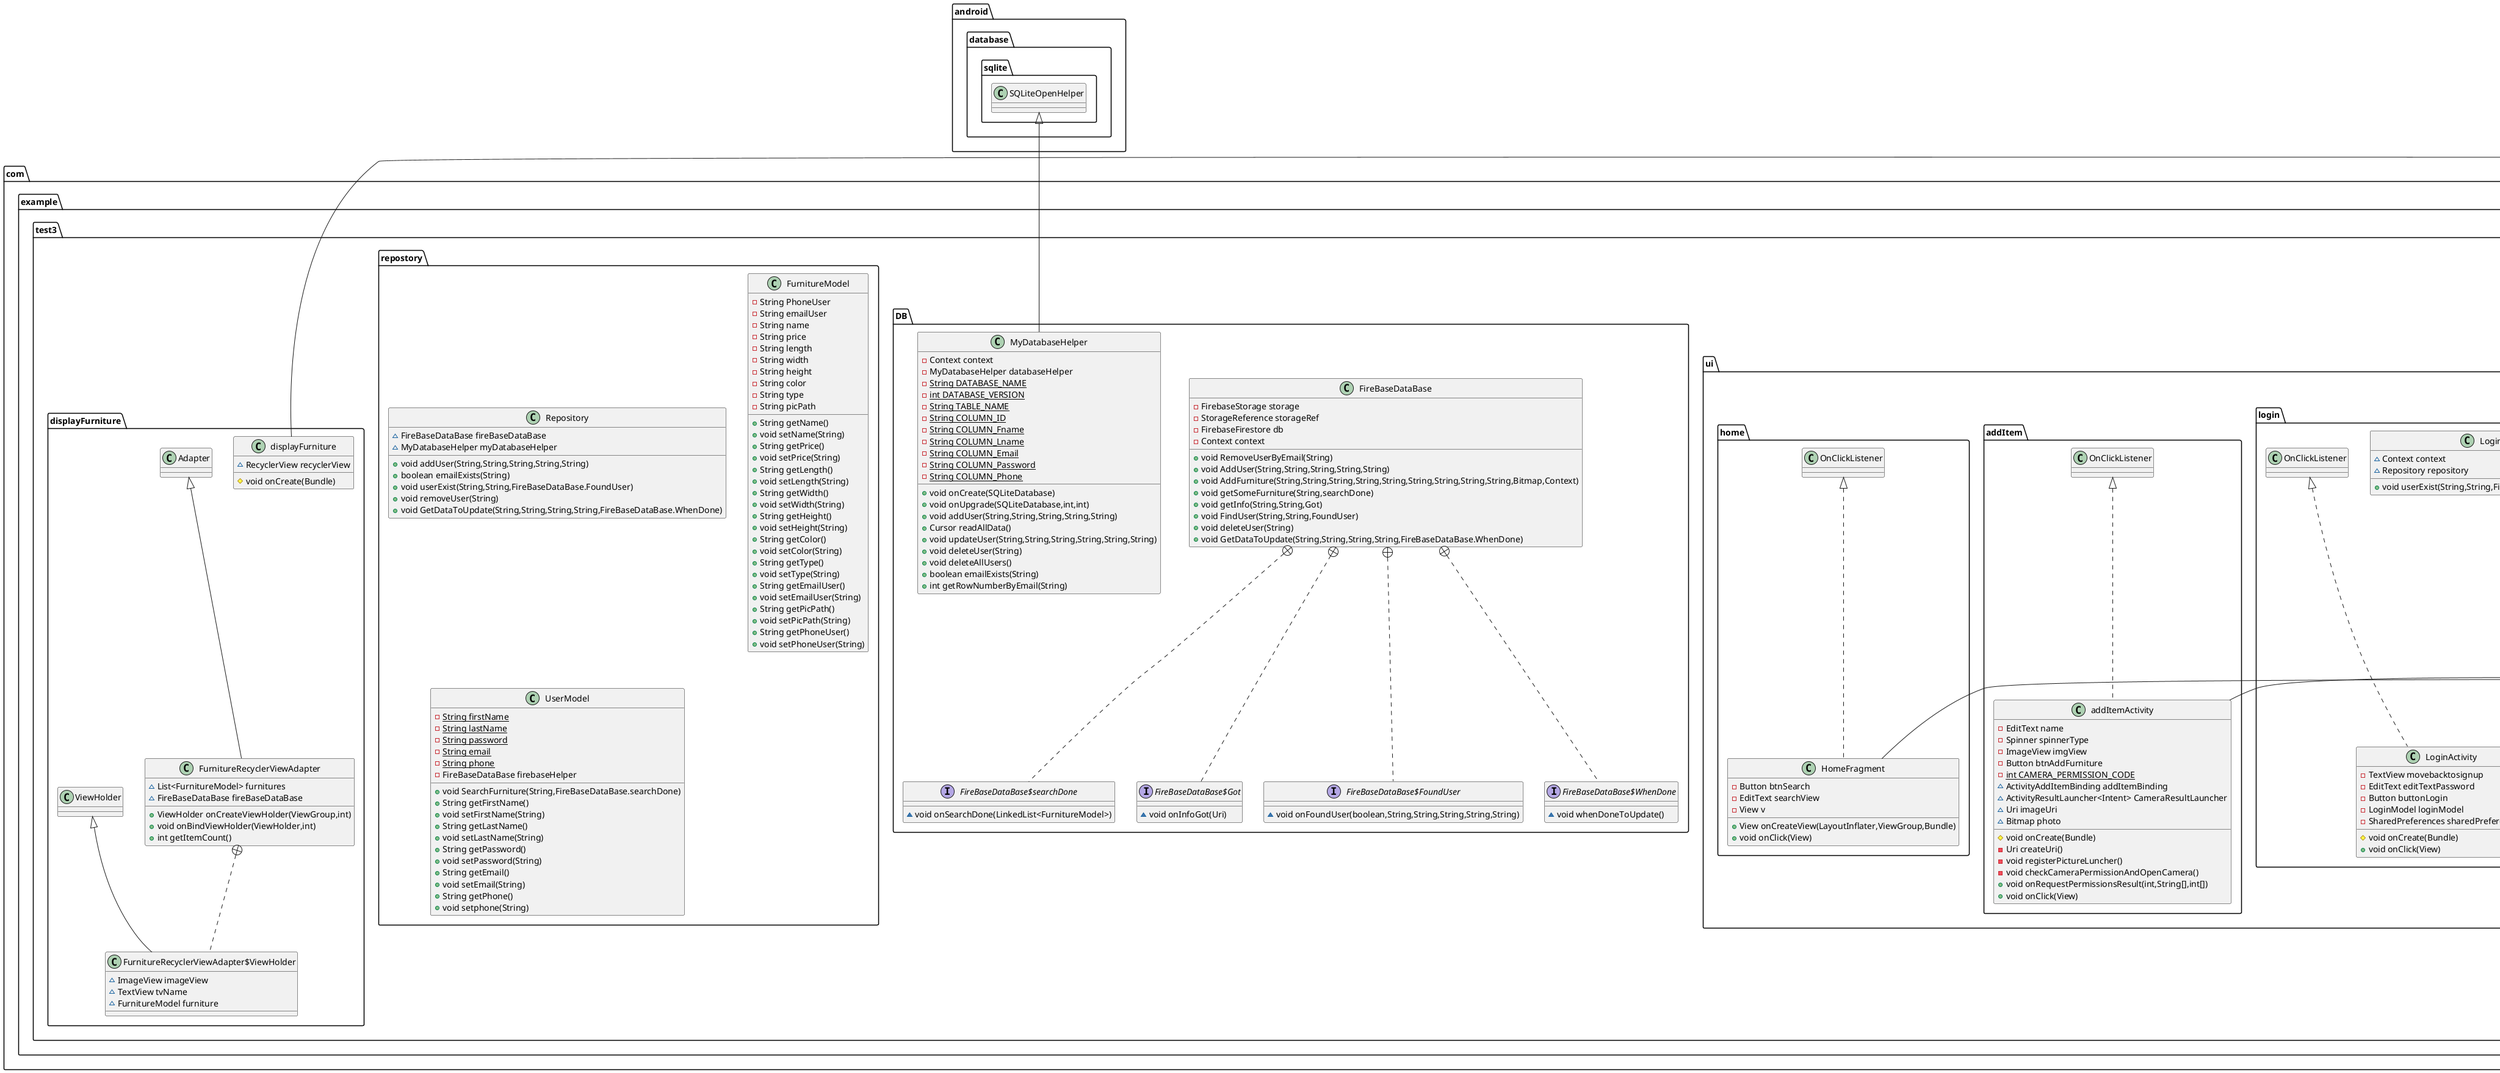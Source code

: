 @startuml
class com.example.test3.DB.FireBaseDataBase {
- FirebaseStorage storage
- StorageReference storageRef
- FirebaseFirestore db
- Context context
+ void RemoveUserByEmail(String)
+ void AddUser(String,String,String,String,String)
+ void AddFurniture(String,String,String,String,String,String,String,String,String,Bitmap,Context)
+ void getSomeFurniture(String,searchDone)
+ void getInfo(String,String,Got)
+ void FindUser(String,String,FoundUser)
+ void deleteUser(String)
+ void GetDataToUpdate(String,String,String,String,FireBaseDataBase.WhenDone)
}


interface com.example.test3.DB.FireBaseDataBase$searchDone {
~ void onSearchDone(LinkedList<FurnitureModel>)
}

interface com.example.test3.DB.FireBaseDataBase$Got {
~ void onInfoGot(Uri)
}

interface com.example.test3.DB.FireBaseDataBase$FoundUser {
~ void onFoundUser(boolean,String,String,String,String,String)
}

interface com.example.test3.DB.FireBaseDataBase$WhenDone {
~ void whenDoneToUpdate()
}

class com.example.test3.repostory.Repository {
~ FireBaseDataBase fireBaseDataBase
~ MyDatabaseHelper myDatabaseHelper
+ void addUser(String,String,String,String,String)
+ boolean emailExists(String)
+ void userExist(String,String,FireBaseDataBase.FoundUser)
+ void removeUser(String)
+ void GetDataToUpdate(String,String,String,String,FireBaseDataBase.WhenDone)
}


class com.example.test3.ui.logout.LogoutFragment {
+ View onCreateView(LayoutInflater,ViewGroup,Bundle)
}

class com.example.test3.displayFurniture.FurnitureRecyclerViewAdapter {
~ List<FurnitureModel> furnitures
~ FireBaseDataBase fireBaseDataBase
+ ViewHolder onCreateViewHolder(ViewGroup,int)
+ void onBindViewHolder(ViewHolder,int)
+ int getItemCount()
}


class com.example.test3.displayFurniture.FurnitureRecyclerViewAdapter$ViewHolder {
~ ImageView imageView
~ TextView tvName
~ FurnitureModel furniture
}

class com.example.test3.DB.MyDatabaseHelper {
- Context context
- MyDatabaseHelper databaseHelper
- {static} String DATABASE_NAME
- {static} int DATABASE_VERSION
- {static} String TABLE_NAME
- {static} String COLUMN_ID
- {static} String COLUMN_Fname
- {static} String COLUMN_Lname
- {static} String COLUMN_Email
- {static} String COLUMN_Password
- {static} String COLUMN_Phone
+ void onCreate(SQLiteDatabase)
+ void onUpgrade(SQLiteDatabase,int,int)
+ void addUser(String,String,String,String,String)
+ Cursor readAllData()
+ void updateUser(String,String,String,String,String,String)
+ void deleteUser(String)
+ void deleteAllUsers()
+ boolean emailExists(String)
+ int getRowNumberByEmail(String)
}


class com.example.test3.repostory.FurnitureModel {
- String PhoneUser
- String emailUser
- String name
- String price
- String length
- String width
- String height
- String color
- String type
- String picPath
+ String getName()
+ void setName(String)
+ String getPrice()
+ void setPrice(String)
+ String getLength()
+ void setLength(String)
+ String getWidth()
+ void setWidth(String)
+ String getHeight()
+ void setHeight(String)
+ String getColor()
+ void setColor(String)
+ String getType()
+ void setType(String)
+ String getEmailUser()
+ void setEmailUser(String)
+ String getPicPath()
+ void setPicPath(String)
+ String getPhoneUser()
+ void setPhoneUser(String)
}


class com.example.test3.ui.info.InfoFragment {
+ View onCreateView(LayoutInflater,ViewGroup,Bundle)
}

class com.example.test3.ui.profileFragment.profileFragment {
- View v
- profileFragModel profileFragModel
- MyDatabaseHelper myDatabaseHelper
- AlertDialog dialog
- SharedPreferences sharedPreferences
- TextView fnameoftheAccount
+ void onCreate(Bundle)
+ View onCreateView(LayoutInflater,ViewGroup,Bundle)
+ void onClick(View)
}


class com.example.test3.ui.signUp.signupActivity {
- EditText Fname
- TextView MoveLogin
- signUpModel signUpModel
- Button btnSignUp
# void onCreate(Bundle)
+ void onClick(View)
}


class com.example.test3.displayFurniture.displayFurniture {
~ RecyclerView recyclerView
# void onCreate(Bundle)
}


class com.example.test3.ui.start.StartActivity {
- AppBarConfiguration mAppBarConfiguration
- ActivityStartBinding binding
# void onCreate(Bundle)
+ boolean onSupportNavigateUp()
}


class com.example.test3.ui.addItem.addItemActivity {
- EditText name
- Spinner spinnerType
- ImageView imgView
- Button btnAddFurniture
- {static} int CAMERA_PERMISSION_CODE
~ ActivityAddItemBinding addItemBinding
~ ActivityResultLauncher<Intent> CameraResultLauncher
~ Uri imageUri
~ Bitmap photo
# void onCreate(Bundle)
- Uri createUri()
- void registerPictureLuncher()
- void checkCameraPermissionAndOpenCamera()
+ void onRequestPermissionsResult(int,String[],int[])
+ void onClick(View)
}


class com.example.test3.ui.profileFragment.profileFragModel {
- Context context
- Repository repository
+ void GetDataToUpdate(String,String,String,String,FireBaseDataBase.WhenDone)
+ void removeUser(String)
}


class com.example.test3.ui.home.HomeFragment {
- Button btnSearch
- EditText searchView
- View v
+ View onCreateView(LayoutInflater,ViewGroup,Bundle)
+ void onClick(View)
}


class com.example.test3.ui.login.LoginModel {
~ Context context
~ Repository repository
+ void userExist(String,String,FireBaseDataBase.FoundUser)
}


class com.example.test3.ui.signUp.signUpModel {
~ Context context
~ Repository repository
~ UserModel userModel
+ void AddUserToDataBases(String,String,String,String,String)
+ boolean EmailCheck(String)
+ boolean emailExists(String)
+ void createUser(String,String,String,String,String)
}


class com.example.test3.ui.login.LoginActivity {
- TextView movebacktosignup
- EditText editTextPassword
- Button buttonLogin
- LoginModel loginModel
- SharedPreferences sharedPreferences
# void onCreate(Bundle)
+ void onClick(View)
}


class com.example.test3.repostory.UserModel {
- {static} String firstName
- {static} String lastName
- {static} String password
- {static} String email
- {static} String phone
- FireBaseDataBase firebaseHelper
+ void SearchFurniture(String,FireBaseDataBase.searchDone)
+ String getFirstName()
+ void setFirstName(String)
+ String getLastName()
+ void setLastName(String)
+ String getPassword()
+ void setPassword(String)
+ String getEmail()
+ void setEmail(String)
+ String getPhone()
+ void setphone(String)
}




com.example.test3.DB.FireBaseDataBase +.. com.example.test3.DB.FireBaseDataBase$searchDone
com.example.test3.DB.FireBaseDataBase +.. com.example.test3.DB.FireBaseDataBase$Got
com.example.test3.DB.FireBaseDataBase +.. com.example.test3.DB.FireBaseDataBase$FoundUser
com.example.test3.DB.FireBaseDataBase +.. com.example.test3.DB.FireBaseDataBase$WhenDone
androidx.fragment.app.Fragment <|-- com.example.test3.ui.logout.LogoutFragment
com.example.test3.displayFurniture.Adapter <|-- com.example.test3.displayFurniture.FurnitureRecyclerViewAdapter
com.example.test3.displayFurniture.FurnitureRecyclerViewAdapter +.. com.example.test3.displayFurniture.FurnitureRecyclerViewAdapter$ViewHolder
com.example.test3.displayFurniture.ViewHolder <|-- com.example.test3.displayFurniture.FurnitureRecyclerViewAdapter$ViewHolder
android.database.sqlite.SQLiteOpenHelper <|-- com.example.test3.DB.MyDatabaseHelper
androidx.fragment.app.Fragment <|-- com.example.test3.ui.info.InfoFragment
com.example.test3.ui.profileFragment.OnClickListener <|.. com.example.test3.ui.profileFragment.profileFragment
androidx.fragment.app.Fragment <|-- com.example.test3.ui.profileFragment.profileFragment
com.example.test3.ui.signUp.OnClickListener <|.. com.example.test3.ui.signUp.signupActivity
androidx.appcompat.app.AppCompatActivity <|-- com.example.test3.ui.signUp.signupActivity
androidx.appcompat.app.AppCompatActivity <|-- com.example.test3.displayFurniture.displayFurniture
androidx.appcompat.app.AppCompatActivity <|-- com.example.test3.ui.start.StartActivity
com.example.test3.ui.addItem.OnClickListener <|.. com.example.test3.ui.addItem.addItemActivity
androidx.appcompat.app.AppCompatActivity <|-- com.example.test3.ui.addItem.addItemActivity
com.example.test3.ui.home.OnClickListener <|.. com.example.test3.ui.home.HomeFragment
androidx.fragment.app.Fragment <|-- com.example.test3.ui.home.HomeFragment
com.example.test3.ui.login.OnClickListener <|.. com.example.test3.ui.login.LoginActivity
androidx.appcompat.app.AppCompatActivity <|-- com.example.test3.ui.login.LoginActivity
@enduml